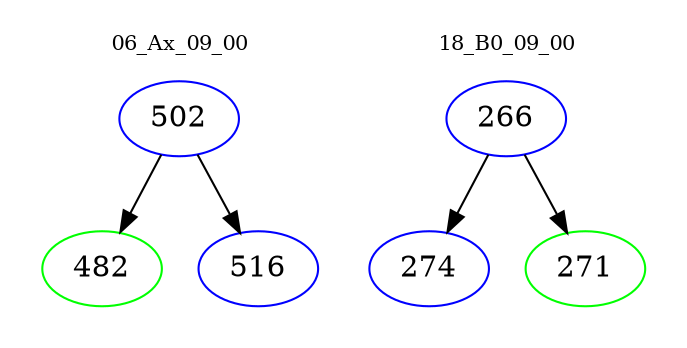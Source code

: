 digraph{
subgraph cluster_0 {
color = white
label = "06_Ax_09_00";
fontsize=10;
T0_502 [label="502", color="blue"]
T0_502 -> T0_482 [color="black"]
T0_482 [label="482", color="green"]
T0_502 -> T0_516 [color="black"]
T0_516 [label="516", color="blue"]
}
subgraph cluster_1 {
color = white
label = "18_B0_09_00";
fontsize=10;
T1_266 [label="266", color="blue"]
T1_266 -> T1_274 [color="black"]
T1_274 [label="274", color="blue"]
T1_266 -> T1_271 [color="black"]
T1_271 [label="271", color="green"]
}
}

